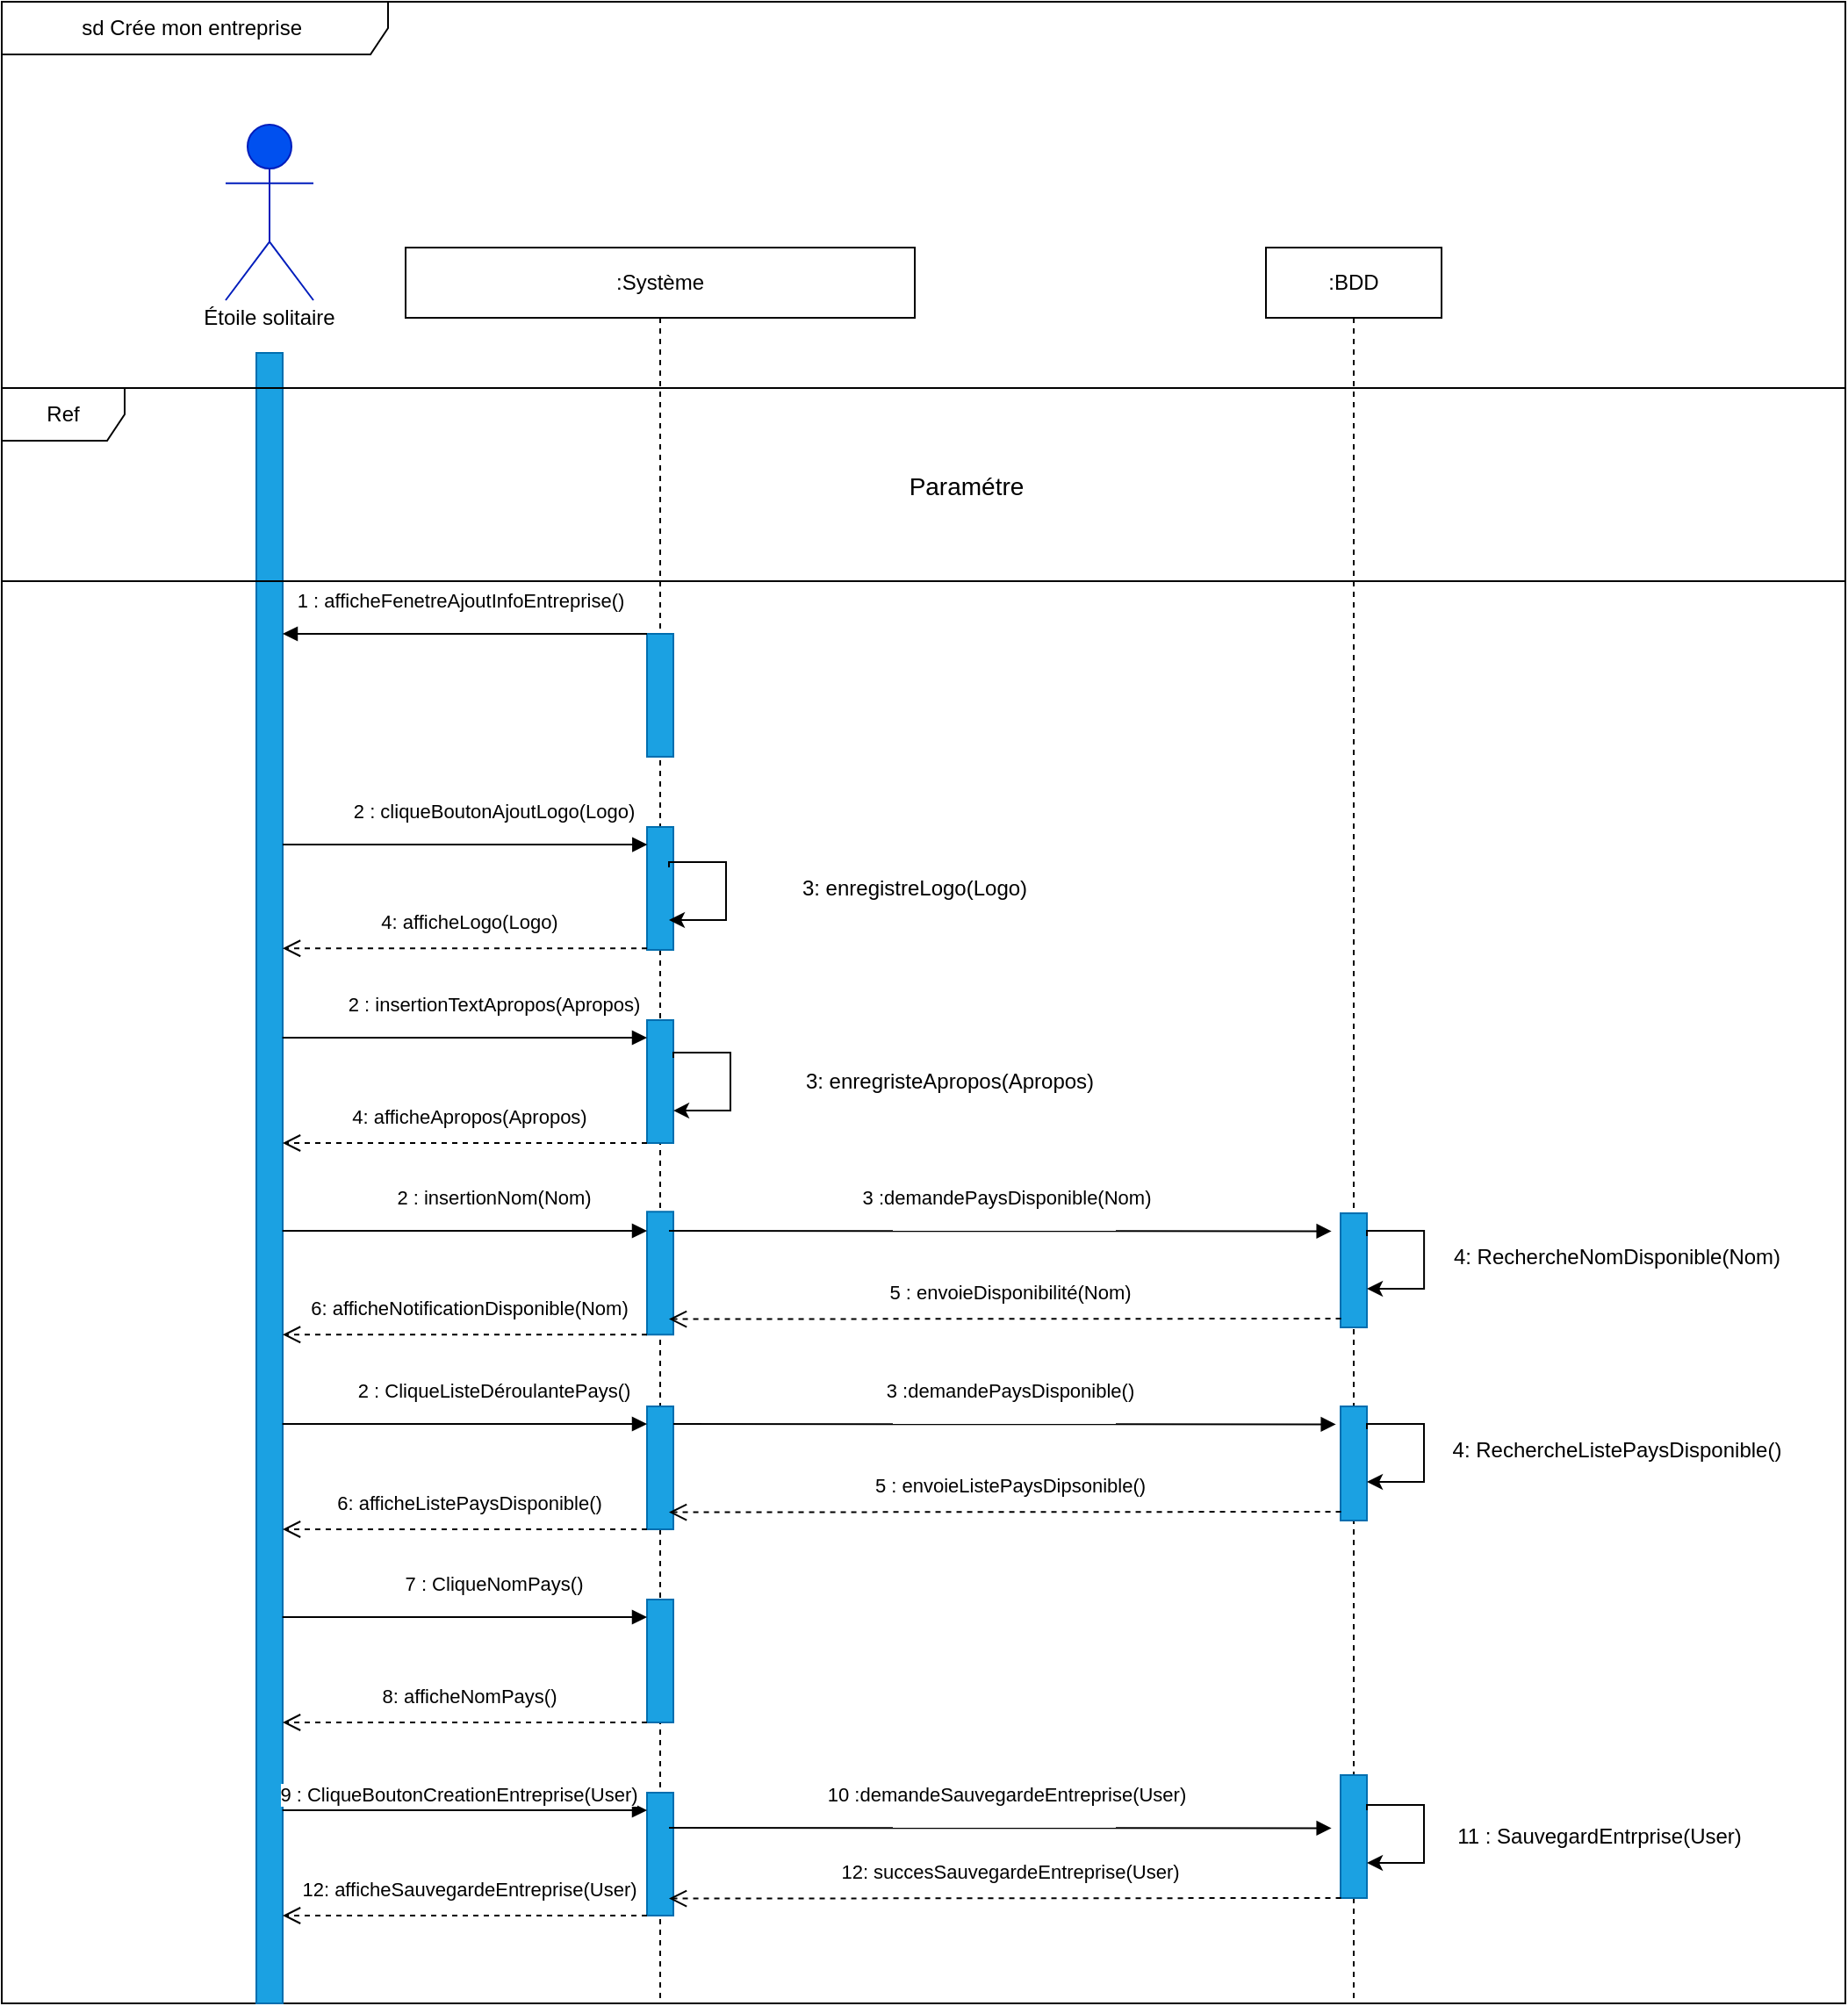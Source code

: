 <mxfile version="20.6.0" type="device"><diagram id="M-pu-cOKjHEZvPsEpOY4" name="Page-1"><mxGraphModel dx="1785" dy="1661" grid="1" gridSize="10" guides="1" tooltips="1" connect="1" arrows="1" fold="1" page="1" pageScale="1" pageWidth="827" pageHeight="1169" math="0" shadow="0"><root><mxCell id="0"/><mxCell id="1" parent="0"/><mxCell id="OMeM30PVV8WrVPDrTTRZ-74" value="sd Crée mon entreprise&amp;nbsp; " style="shape=umlFrame;whiteSpace=wrap;html=1;width=220;height=30;" parent="1" vertex="1"><mxGeometry x="-20" y="-20" width="1050" height="1140" as="geometry"/></mxCell><mxCell id="OMeM30PVV8WrVPDrTTRZ-9" value="" style="rounded=0;whiteSpace=wrap;html=1;fillColor=#1ba1e2;fontColor=#ffffff;strokeColor=#006EAF;" parent="1" vertex="1"><mxGeometry x="125" y="180" width="15" height="940" as="geometry"/></mxCell><mxCell id="OMeM30PVV8WrVPDrTTRZ-1" value="&lt;b&gt;Utilisateur&lt;/b&gt;" style="shape=umlActor;verticalLabelPosition=bottom;verticalAlign=top;html=1;fillColor=#0050ef;fontColor=#ffffff;strokeColor=#001DBC;" parent="1" vertex="1"><mxGeometry x="107.5" y="50" width="50" height="100" as="geometry"/></mxCell><mxCell id="OMeM30PVV8WrVPDrTTRZ-3" value=":Système" style="shape=umlLifeline;perimeter=lifelinePerimeter;whiteSpace=wrap;html=1;container=1;collapsible=0;recursiveResize=0;outlineConnect=0;" parent="1" vertex="1"><mxGeometry x="210" y="120" width="290" height="1000" as="geometry"/></mxCell><mxCell id="UVZ0IYtNJLXeqeBDd-HU-57" value="" style="rounded=0;whiteSpace=wrap;html=1;fillColor=#1ba1e2;fontColor=#ffffff;strokeColor=#006EAF;" vertex="1" parent="OMeM30PVV8WrVPDrTTRZ-3"><mxGeometry x="137.5" y="220" width="15" height="70" as="geometry"/></mxCell><mxCell id="UVZ0IYtNJLXeqeBDd-HU-83" value="" style="rounded=0;whiteSpace=wrap;html=1;fillColor=#1ba1e2;fontColor=#ffffff;strokeColor=#006EAF;" vertex="1" parent="OMeM30PVV8WrVPDrTTRZ-3"><mxGeometry x="137.5" y="330" width="15" height="70" as="geometry"/></mxCell><mxCell id="UVZ0IYtNJLXeqeBDd-HU-103" value="2 : cliqueBoutonAjoutLogo(Logo)" style="html=1;verticalAlign=bottom;endArrow=block;rounded=0;entryX=0.01;entryY=0.143;entryDx=0;entryDy=0;entryPerimeter=0;" edge="1" parent="OMeM30PVV8WrVPDrTTRZ-3" target="UVZ0IYtNJLXeqeBDd-HU-83"><mxGeometry x="0.156" y="10" width="80" relative="1" as="geometry"><mxPoint x="-70" y="340.06" as="sourcePoint"/><mxPoint x="130" y="340" as="targetPoint"/><mxPoint as="offset"/></mxGeometry></mxCell><mxCell id="UVZ0IYtNJLXeqeBDd-HU-107" value="" style="rounded=0;whiteSpace=wrap;html=1;fillColor=#1ba1e2;fontColor=#ffffff;strokeColor=#006EAF;" vertex="1" parent="OMeM30PVV8WrVPDrTTRZ-3"><mxGeometry x="137.5" y="440" width="15" height="70" as="geometry"/></mxCell><mxCell id="UVZ0IYtNJLXeqeBDd-HU-109" value="2 : insertionTextApropos(Apropos)" style="html=1;verticalAlign=bottom;endArrow=block;rounded=0;entryX=0.01;entryY=0.143;entryDx=0;entryDy=0;entryPerimeter=0;" edge="1" parent="OMeM30PVV8WrVPDrTTRZ-3"><mxGeometry x="0.156" y="10" width="80" relative="1" as="geometry"><mxPoint x="-70.15" y="450.05" as="sourcePoint"/><mxPoint x="137.5" y="450" as="targetPoint"/><mxPoint as="offset"/></mxGeometry></mxCell><mxCell id="UVZ0IYtNJLXeqeBDd-HU-111" value="" style="rounded=0;whiteSpace=wrap;html=1;fillColor=#1ba1e2;fontColor=#ffffff;strokeColor=#006EAF;" vertex="1" parent="OMeM30PVV8WrVPDrTTRZ-3"><mxGeometry x="137.5" y="549.13" width="15" height="70" as="geometry"/></mxCell><mxCell id="UVZ0IYtNJLXeqeBDd-HU-112" value="2 : insertionNom(Nom)" style="html=1;verticalAlign=bottom;endArrow=block;rounded=0;entryX=0.01;entryY=0.143;entryDx=0;entryDy=0;entryPerimeter=0;" edge="1" parent="OMeM30PVV8WrVPDrTTRZ-3"><mxGeometry x="0.156" y="10" width="80" relative="1" as="geometry"><mxPoint x="-70.15" y="560.05" as="sourcePoint"/><mxPoint x="137.5" y="560" as="targetPoint"/><mxPoint as="offset"/></mxGeometry></mxCell><mxCell id="UVZ0IYtNJLXeqeBDd-HU-113" value="" style="rounded=0;whiteSpace=wrap;html=1;fillColor=#1ba1e2;fontColor=#ffffff;strokeColor=#006EAF;" vertex="1" parent="OMeM30PVV8WrVPDrTTRZ-3"><mxGeometry x="137.5" y="660" width="15" height="70" as="geometry"/></mxCell><mxCell id="UVZ0IYtNJLXeqeBDd-HU-114" value="2 : CliqueListeDéroulantePays()" style="html=1;verticalAlign=bottom;endArrow=block;rounded=0;entryX=0.01;entryY=0.143;entryDx=0;entryDy=0;entryPerimeter=0;" edge="1" parent="OMeM30PVV8WrVPDrTTRZ-3"><mxGeometry x="0.156" y="10" width="80" relative="1" as="geometry"><mxPoint x="-70.15" y="670.05" as="sourcePoint"/><mxPoint x="137.5" y="670" as="targetPoint"/><mxPoint as="offset"/></mxGeometry></mxCell><mxCell id="UVZ0IYtNJLXeqeBDd-HU-115" value="" style="rounded=0;whiteSpace=wrap;html=1;fillColor=#1ba1e2;fontColor=#ffffff;strokeColor=#006EAF;" vertex="1" parent="OMeM30PVV8WrVPDrTTRZ-3"><mxGeometry x="137.5" y="770" width="15" height="70" as="geometry"/></mxCell><mxCell id="UVZ0IYtNJLXeqeBDd-HU-117" value="7 : CliqueNomPays()" style="html=1;verticalAlign=bottom;endArrow=block;rounded=0;entryX=0.01;entryY=0.143;entryDx=0;entryDy=0;entryPerimeter=0;" edge="1" parent="OMeM30PVV8WrVPDrTTRZ-3"><mxGeometry x="0.156" y="10" width="80" relative="1" as="geometry"><mxPoint x="-70.15" y="780.05" as="sourcePoint"/><mxPoint x="137.5" y="780" as="targetPoint"/><mxPoint as="offset"/></mxGeometry></mxCell><mxCell id="UVZ0IYtNJLXeqeBDd-HU-122" value="6: afficheListePaysDisponible()" style="html=1;verticalAlign=bottom;endArrow=open;dashed=1;endSize=8;rounded=0;" edge="1" parent="OMeM30PVV8WrVPDrTTRZ-3"><mxGeometry x="-0.016" y="-6" relative="1" as="geometry"><mxPoint x="137.5" y="730" as="sourcePoint"/><mxPoint x="-70.0" y="730" as="targetPoint"/><mxPoint as="offset"/></mxGeometry></mxCell><mxCell id="UVZ0IYtNJLXeqeBDd-HU-128" value="6: afficheNotificationDisponible(Nom)" style="html=1;verticalAlign=bottom;endArrow=open;dashed=1;endSize=8;rounded=0;" edge="1" parent="OMeM30PVV8WrVPDrTTRZ-3"><mxGeometry x="-0.016" y="-6" relative="1" as="geometry"><mxPoint x="137.5" y="619.13" as="sourcePoint"/><mxPoint x="-70.0" y="619.13" as="targetPoint"/><mxPoint as="offset"/></mxGeometry></mxCell><mxCell id="UVZ0IYtNJLXeqeBDd-HU-129" value="" style="rounded=0;whiteSpace=wrap;html=1;fillColor=#1ba1e2;fontColor=#ffffff;strokeColor=#006EAF;" vertex="1" parent="OMeM30PVV8WrVPDrTTRZ-3"><mxGeometry x="137.5" y="880" width="15" height="70" as="geometry"/></mxCell><mxCell id="UVZ0IYtNJLXeqeBDd-HU-130" value="9 : CliqueBoutonCreationEntreprise(User)" style="html=1;verticalAlign=bottom;endArrow=block;rounded=0;entryX=0.01;entryY=0.143;entryDx=0;entryDy=0;entryPerimeter=0;" edge="1" parent="OMeM30PVV8WrVPDrTTRZ-3"><mxGeometry x="-0.035" width="80" relative="1" as="geometry"><mxPoint x="-70.15" y="890.05" as="sourcePoint"/><mxPoint x="137.5" y="890" as="targetPoint"/><mxPoint as="offset"/></mxGeometry></mxCell><mxCell id="UVZ0IYtNJLXeqeBDd-HU-136" style="edgeStyle=orthogonalEdgeStyle;rounded=0;orthogonalLoop=1;jettySize=auto;html=1;exitX=1;exitY=0.25;exitDx=0;exitDy=0;entryX=1;entryY=0.75;entryDx=0;entryDy=0;" edge="1" parent="OMeM30PVV8WrVPDrTTRZ-3"><mxGeometry relative="1" as="geometry"><Array as="points"><mxPoint x="153.0" y="458.52"/><mxPoint x="185.0" y="458.52"/><mxPoint x="185.0" y="491.52"/></Array><mxPoint x="152.5" y="461.52" as="sourcePoint"/><mxPoint x="152.5" y="491.52" as="targetPoint"/></mxGeometry></mxCell><mxCell id="UVZ0IYtNJLXeqeBDd-HU-143" value="4: afficheApropos(Apropos)" style="html=1;verticalAlign=bottom;endArrow=open;dashed=1;endSize=8;rounded=0;" edge="1" parent="OMeM30PVV8WrVPDrTTRZ-3"><mxGeometry x="-0.016" y="-6" relative="1" as="geometry"><mxPoint x="137.5" y="510.0" as="sourcePoint"/><mxPoint x="-70.0" y="510.0" as="targetPoint"/><mxPoint as="offset"/></mxGeometry></mxCell><mxCell id="UVZ0IYtNJLXeqeBDd-HU-144" value="4: afficheLogo(Logo)" style="html=1;verticalAlign=bottom;endArrow=open;dashed=1;endSize=8;rounded=0;" edge="1" parent="OMeM30PVV8WrVPDrTTRZ-3"><mxGeometry x="-0.016" y="-6" relative="1" as="geometry"><mxPoint x="137.5" y="399.13" as="sourcePoint"/><mxPoint x="-70.0" y="399.13" as="targetPoint"/><mxPoint as="offset"/></mxGeometry></mxCell><mxCell id="OMeM30PVV8WrVPDrTTRZ-6" value=":BDD" style="shape=umlLifeline;perimeter=lifelinePerimeter;whiteSpace=wrap;html=1;container=1;collapsible=0;recursiveResize=0;outlineConnect=0;" parent="1" vertex="1"><mxGeometry x="700" y="120" width="100" height="1000" as="geometry"/></mxCell><mxCell id="UVZ0IYtNJLXeqeBDd-HU-118" value="" style="rounded=0;whiteSpace=wrap;html=1;fillColor=#1ba1e2;fontColor=#ffffff;strokeColor=#006EAF;" vertex="1" parent="OMeM30PVV8WrVPDrTTRZ-6"><mxGeometry x="42.5" y="870" width="15" height="70" as="geometry"/></mxCell><mxCell id="UVZ0IYtNJLXeqeBDd-HU-123" value="" style="rounded=0;whiteSpace=wrap;html=1;fillColor=#1ba1e2;fontColor=#ffffff;strokeColor=#006EAF;" vertex="1" parent="OMeM30PVV8WrVPDrTTRZ-6"><mxGeometry x="42.5" y="550" width="15" height="65" as="geometry"/></mxCell><mxCell id="UVZ0IYtNJLXeqeBDd-HU-75" style="edgeStyle=orthogonalEdgeStyle;rounded=0;orthogonalLoop=1;jettySize=auto;html=1;exitX=1;exitY=0.25;exitDx=0;exitDy=0;entryX=1;entryY=0.75;entryDx=0;entryDy=0;" edge="1" parent="OMeM30PVV8WrVPDrTTRZ-6"><mxGeometry relative="1" as="geometry"><Array as="points"><mxPoint x="58.04" y="559.97"/><mxPoint x="90.04" y="559.97"/><mxPoint x="90.04" y="592.97"/></Array><mxPoint x="57.54" y="562.97" as="sourcePoint"/><mxPoint x="57.54" y="592.97" as="targetPoint"/></mxGeometry></mxCell><mxCell id="UVZ0IYtNJLXeqeBDd-HU-132" value="" style="rounded=0;whiteSpace=wrap;html=1;fillColor=#1ba1e2;fontColor=#ffffff;strokeColor=#006EAF;" vertex="1" parent="OMeM30PVV8WrVPDrTTRZ-6"><mxGeometry x="42.5" y="660" width="15" height="65" as="geometry"/></mxCell><mxCell id="UVZ0IYtNJLXeqeBDd-HU-10" value="&lt;span&gt; É&lt;/span&gt;toile solitaire" style="text;html=1;strokeColor=none;fillColor=none;align=center;verticalAlign=middle;whiteSpace=wrap;rounded=0;" vertex="1" parent="1"><mxGeometry x="91.25" y="140" width="82.5" height="40" as="geometry"/></mxCell><mxCell id="UVZ0IYtNJLXeqeBDd-HU-47" value="Ref " style="shape=umlFrame;whiteSpace=wrap;html=1;width=70;height=30;fillStyle=auto;sketch=0;shadow=0;" vertex="1" parent="1"><mxGeometry x="-20" y="200" width="1050" height="110" as="geometry"/></mxCell><UserObject label="Paramétre" placeholders="1" name="Variable" id="UVZ0IYtNJLXeqeBDd-HU-48"><mxCell style="text;html=1;strokeColor=none;fillColor=none;align=center;verticalAlign=middle;whiteSpace=wrap;overflow=hidden;fontSize=14;" vertex="1" parent="1"><mxGeometry x="397.5" y="245" width="262.5" height="20" as="geometry"/></mxCell></UserObject><mxCell id="UVZ0IYtNJLXeqeBDd-HU-73" value="5 : envoieListePaysDipsonible()" style="html=1;verticalAlign=bottom;endArrow=open;dashed=1;endSize=8;rounded=0;exitX=-0.111;exitY=0.897;exitDx=0;exitDy=0;exitPerimeter=0;entryX=1.104;entryY=0.861;entryDx=0;entryDy=0;entryPerimeter=0;" edge="1" parent="1"><mxGeometry x="-0.016" y="-6" relative="1" as="geometry"><mxPoint x="742.775" y="840" as="sourcePoint"/><mxPoint x="360.0" y="840.27" as="targetPoint"/><mxPoint as="offset"/></mxGeometry></mxCell><mxCell id="UVZ0IYtNJLXeqeBDd-HU-104" value="1 : afficheFenetreAjoutInfoEntreprise()" style="html=1;verticalAlign=bottom;endArrow=block;rounded=0;entryX=-0.127;entryY=0.134;entryDx=0;entryDy=0;entryPerimeter=0;exitX=0;exitY=0;exitDx=0;exitDy=0;" edge="1" parent="1" source="UVZ0IYtNJLXeqeBDd-HU-57"><mxGeometry x="0.028" y="-10" width="80" relative="1" as="geometry"><mxPoint x="340" y="340" as="sourcePoint"/><mxPoint x="140.0" y="340" as="targetPoint"/><mxPoint as="offset"/></mxGeometry></mxCell><mxCell id="UVZ0IYtNJLXeqeBDd-HU-71" value="3 :demandePaysDisponible()" style="html=1;verticalAlign=bottom;endArrow=block;rounded=0;exitX=1.011;exitY=0.14;exitDx=0;exitDy=0;exitPerimeter=0;" edge="1" parent="1"><mxGeometry x="0.016" y="10" width="80" relative="1" as="geometry"><mxPoint x="362.505" y="790.0" as="sourcePoint"/><mxPoint x="739.84" y="790.2" as="targetPoint"/><mxPoint as="offset"/></mxGeometry></mxCell><mxCell id="UVZ0IYtNJLXeqeBDd-HU-121" value="4: RechercheListePaysDisponible()" style="text;html=1;strokeColor=none;fillColor=none;align=center;verticalAlign=middle;whiteSpace=wrap;rounded=0;" vertex="1" parent="1"><mxGeometry x="790" y="790" width="220" height="30" as="geometry"/></mxCell><mxCell id="UVZ0IYtNJLXeqeBDd-HU-124" value="3 :demandePaysDisponible(Nom)" style="html=1;verticalAlign=bottom;endArrow=block;rounded=0;exitX=1.011;exitY=0.14;exitDx=0;exitDy=0;exitPerimeter=0;" edge="1" parent="1"><mxGeometry x="0.016" y="10" width="80" relative="1" as="geometry"><mxPoint x="360.005" y="680" as="sourcePoint"/><mxPoint x="737.34" y="680.2" as="targetPoint"/><mxPoint as="offset"/></mxGeometry></mxCell><mxCell id="UVZ0IYtNJLXeqeBDd-HU-125" value="5 : envoieDisponibilité(Nom)" style="html=1;verticalAlign=bottom;endArrow=open;dashed=1;endSize=8;rounded=0;exitX=-0.111;exitY=0.897;exitDx=0;exitDy=0;exitPerimeter=0;entryX=1.104;entryY=0.861;entryDx=0;entryDy=0;entryPerimeter=0;" edge="1" parent="1"><mxGeometry x="-0.016" y="-6" relative="1" as="geometry"><mxPoint x="742.775" y="730" as="sourcePoint"/><mxPoint x="360" y="730.27" as="targetPoint"/><mxPoint as="offset"/></mxGeometry></mxCell><mxCell id="UVZ0IYtNJLXeqeBDd-HU-127" value="4: RechercheNomDisponible(Nom)" style="text;html=1;strokeColor=none;fillColor=none;align=center;verticalAlign=middle;whiteSpace=wrap;rounded=0;" vertex="1" parent="1"><mxGeometry x="790" y="680" width="220" height="30" as="geometry"/></mxCell><mxCell id="UVZ0IYtNJLXeqeBDd-HU-131" value="10 :demandeSauvegardeEntreprise(User)" style="html=1;verticalAlign=bottom;endArrow=block;rounded=0;exitX=1.011;exitY=0.14;exitDx=0;exitDy=0;exitPerimeter=0;" edge="1" parent="1"><mxGeometry x="0.016" y="10" width="80" relative="1" as="geometry"><mxPoint x="360.005" y="1020" as="sourcePoint"/><mxPoint x="737.34" y="1020.2" as="targetPoint"/><mxPoint as="offset"/></mxGeometry></mxCell><mxCell id="UVZ0IYtNJLXeqeBDd-HU-133" value="11 : SauvegardEntrprise(User)" style="text;html=1;strokeColor=none;fillColor=none;align=center;verticalAlign=middle;whiteSpace=wrap;rounded=0;" vertex="1" parent="1"><mxGeometry x="780" y="1010" width="220" height="30" as="geometry"/></mxCell><mxCell id="UVZ0IYtNJLXeqeBDd-HU-120" style="edgeStyle=orthogonalEdgeStyle;rounded=0;orthogonalLoop=1;jettySize=auto;html=1;exitX=1;exitY=0.25;exitDx=0;exitDy=0;entryX=1;entryY=0.75;entryDx=0;entryDy=0;" edge="1" parent="1"><mxGeometry relative="1" as="geometry"><Array as="points"><mxPoint x="758.02" y="1007.0"/><mxPoint x="790.02" y="1007.0"/><mxPoint x="790.02" y="1040.0"/></Array><mxPoint x="757.52" y="1010.0" as="sourcePoint"/><mxPoint x="757.52" y="1040.0" as="targetPoint"/></mxGeometry></mxCell><mxCell id="UVZ0IYtNJLXeqeBDd-HU-134" style="edgeStyle=orthogonalEdgeStyle;rounded=0;orthogonalLoop=1;jettySize=auto;html=1;exitX=1;exitY=0.25;exitDx=0;exitDy=0;entryX=1;entryY=0.75;entryDx=0;entryDy=0;" edge="1" parent="1"><mxGeometry relative="1" as="geometry"><Array as="points"><mxPoint x="758.02" y="789.97"/><mxPoint x="790.02" y="789.97"/><mxPoint x="790.02" y="822.97"/></Array><mxPoint x="757.52" y="792.97" as="sourcePoint"/><mxPoint x="757.52" y="822.97" as="targetPoint"/></mxGeometry></mxCell><mxCell id="UVZ0IYtNJLXeqeBDd-HU-135" style="edgeStyle=orthogonalEdgeStyle;rounded=0;orthogonalLoop=1;jettySize=auto;html=1;exitX=1;exitY=0.25;exitDx=0;exitDy=0;entryX=1;entryY=0.75;entryDx=0;entryDy=0;" edge="1" parent="1"><mxGeometry relative="1" as="geometry"><Array as="points"><mxPoint x="360.5" y="470.0"/><mxPoint x="392.5" y="470.0"/><mxPoint x="392.5" y="503.0"/></Array><mxPoint x="360.0" y="473" as="sourcePoint"/><mxPoint x="360.0" y="503" as="targetPoint"/></mxGeometry></mxCell><mxCell id="UVZ0IYtNJLXeqeBDd-HU-137" value="3: enregistreLogo(Logo)" style="text;html=1;strokeColor=none;fillColor=none;align=center;verticalAlign=middle;whiteSpace=wrap;rounded=0;" vertex="1" parent="1"><mxGeometry x="390" y="470" width="220" height="30" as="geometry"/></mxCell><mxCell id="UVZ0IYtNJLXeqeBDd-HU-138" value="3: enregristeApropos(Apropos)" style="text;html=1;strokeColor=none;fillColor=none;align=center;verticalAlign=middle;whiteSpace=wrap;rounded=0;" vertex="1" parent="1"><mxGeometry x="410" y="580" width="220" height="30" as="geometry"/></mxCell><mxCell id="UVZ0IYtNJLXeqeBDd-HU-139" value="12: succesSauvegardeEntreprise(User)" style="html=1;verticalAlign=bottom;endArrow=open;dashed=1;endSize=8;rounded=0;exitX=-0.111;exitY=0.897;exitDx=0;exitDy=0;exitPerimeter=0;entryX=1.104;entryY=0.861;entryDx=0;entryDy=0;entryPerimeter=0;" edge="1" parent="1"><mxGeometry x="-0.016" y="-6" relative="1" as="geometry"><mxPoint x="742.775" y="1060" as="sourcePoint"/><mxPoint x="360" y="1060.27" as="targetPoint"/><mxPoint as="offset"/></mxGeometry></mxCell><mxCell id="UVZ0IYtNJLXeqeBDd-HU-140" value="12: afficheSauvegardeEntreprise(User)" style="html=1;verticalAlign=bottom;endArrow=open;dashed=1;endSize=8;rounded=0;" edge="1" parent="1"><mxGeometry x="-0.016" y="-6" relative="1" as="geometry"><mxPoint x="347.5" y="1070" as="sourcePoint"/><mxPoint x="140.0" y="1070" as="targetPoint"/><mxPoint as="offset"/></mxGeometry></mxCell><mxCell id="UVZ0IYtNJLXeqeBDd-HU-145" value="8: afficheNomPays()" style="html=1;verticalAlign=bottom;endArrow=open;dashed=1;endSize=8;rounded=0;" edge="1" parent="1"><mxGeometry x="-0.016" y="-6" relative="1" as="geometry"><mxPoint x="347.5" y="960" as="sourcePoint"/><mxPoint x="140.0" y="960" as="targetPoint"/><mxPoint as="offset"/></mxGeometry></mxCell></root></mxGraphModel></diagram></mxfile>